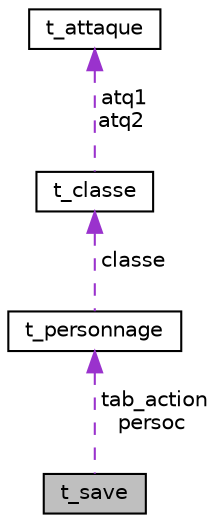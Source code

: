 digraph "t_save"
{
  edge [fontname="Helvetica",fontsize="10",labelfontname="Helvetica",labelfontsize="10"];
  node [fontname="Helvetica",fontsize="10",shape=record];
  Node1 [label="t_save",height=0.2,width=0.4,color="black", fillcolor="grey75", style="filled", fontcolor="black"];
  Node2 -> Node1 [dir="back",color="darkorchid3",fontsize="10",style="dashed",label=" tab_action\npersoc" ,fontname="Helvetica"];
  Node2 [label="t_personnage",height=0.2,width=0.4,color="black", fillcolor="white", style="filled",URL="$a00010.html",tooltip="contient les caractéristiques d&#39;un personnage ainsi que son équipe "];
  Node3 -> Node2 [dir="back",color="darkorchid3",fontsize="10",style="dashed",label=" classe" ,fontname="Helvetica"];
  Node3 [label="t_classe",height=0.2,width=0.4,color="black", fillcolor="white", style="filled",URL="$a00005.html",tooltip="contient les caractéristiques d&#39;une classe de personnage "];
  Node4 -> Node3 [dir="back",color="darkorchid3",fontsize="10",style="dashed",label=" atq1\natq2" ,fontname="Helvetica"];
  Node4 [label="t_attaque",height=0.2,width=0.4,color="black", fillcolor="white", style="filled",URL="$a00004.html",tooltip="contient les caractéristiques d&#39;une attaque "];
}
